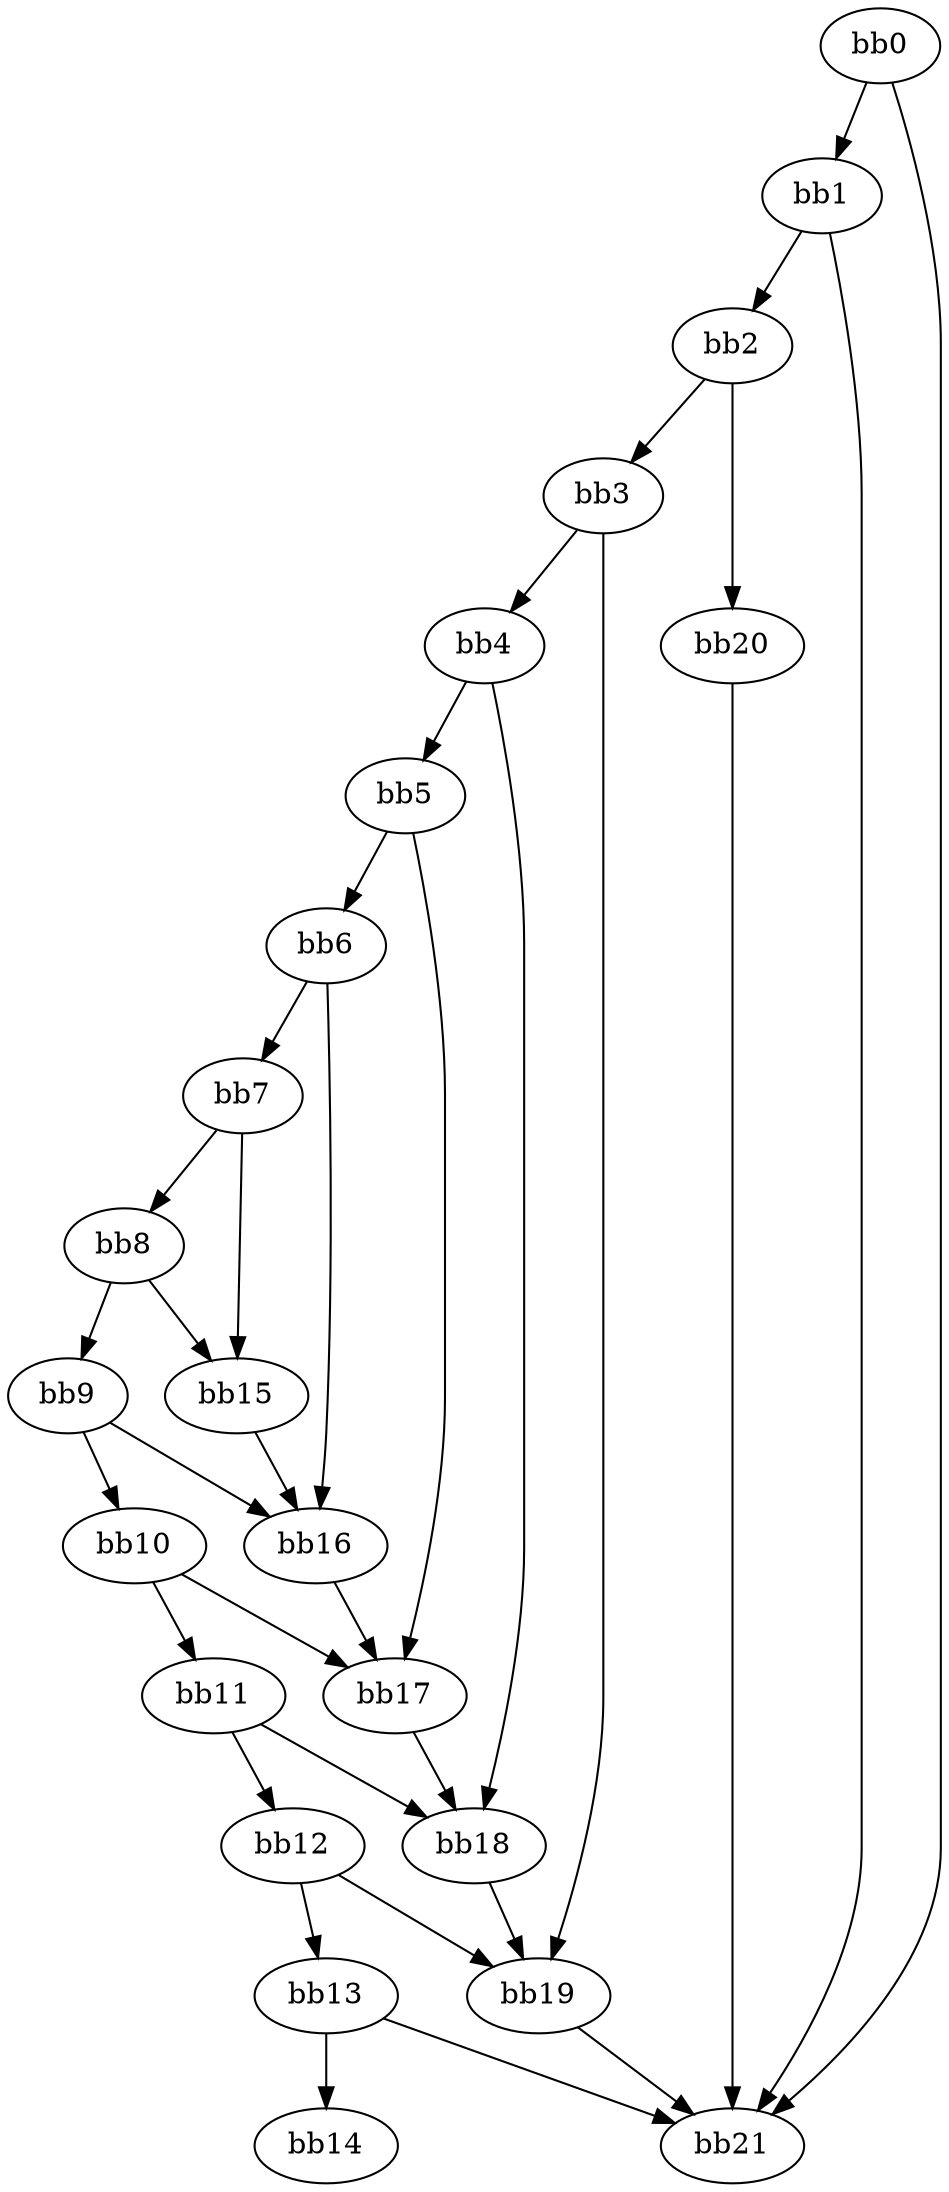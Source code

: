 digraph {
    0 [ label = "bb0\l" ]
    1 [ label = "bb1\l" ]
    2 [ label = "bb2\l" ]
    3 [ label = "bb3\l" ]
    4 [ label = "bb4\l" ]
    5 [ label = "bb5\l" ]
    6 [ label = "bb6\l" ]
    7 [ label = "bb7\l" ]
    8 [ label = "bb8\l" ]
    9 [ label = "bb9\l" ]
    10 [ label = "bb10\l" ]
    11 [ label = "bb11\l" ]
    12 [ label = "bb12\l" ]
    13 [ label = "bb13\l" ]
    14 [ label = "bb14\l" ]
    15 [ label = "bb15\l" ]
    16 [ label = "bb16\l" ]
    17 [ label = "bb17\l" ]
    18 [ label = "bb18\l" ]
    19 [ label = "bb19\l" ]
    20 [ label = "bb20\l" ]
    21 [ label = "bb21\l" ]
    0 -> 1 [ ]
    0 -> 21 [ ]
    1 -> 2 [ ]
    1 -> 21 [ ]
    2 -> 3 [ ]
    2 -> 20 [ ]
    3 -> 4 [ ]
    3 -> 19 [ ]
    4 -> 5 [ ]
    4 -> 18 [ ]
    5 -> 6 [ ]
    5 -> 17 [ ]
    6 -> 7 [ ]
    6 -> 16 [ ]
    7 -> 8 [ ]
    7 -> 15 [ ]
    8 -> 9 [ ]
    8 -> 15 [ ]
    9 -> 10 [ ]
    9 -> 16 [ ]
    10 -> 11 [ ]
    10 -> 17 [ ]
    11 -> 12 [ ]
    11 -> 18 [ ]
    12 -> 13 [ ]
    12 -> 19 [ ]
    13 -> 14 [ ]
    13 -> 21 [ ]
    15 -> 16 [ ]
    16 -> 17 [ ]
    17 -> 18 [ ]
    18 -> 19 [ ]
    19 -> 21 [ ]
    20 -> 21 [ ]
}

